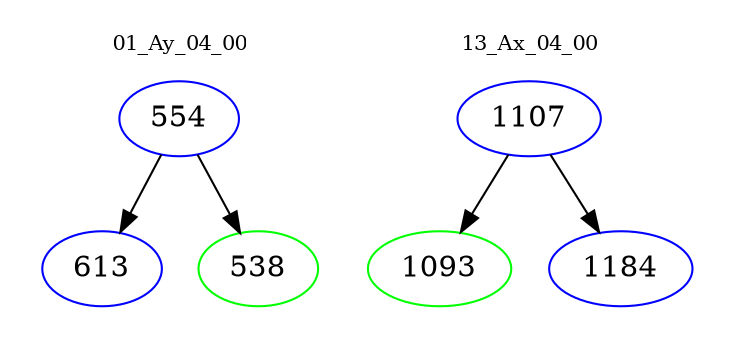 digraph{
subgraph cluster_0 {
color = white
label = "01_Ay_04_00";
fontsize=10;
T0_554 [label="554", color="blue"]
T0_554 -> T0_613 [color="black"]
T0_613 [label="613", color="blue"]
T0_554 -> T0_538 [color="black"]
T0_538 [label="538", color="green"]
}
subgraph cluster_1 {
color = white
label = "13_Ax_04_00";
fontsize=10;
T1_1107 [label="1107", color="blue"]
T1_1107 -> T1_1093 [color="black"]
T1_1093 [label="1093", color="green"]
T1_1107 -> T1_1184 [color="black"]
T1_1184 [label="1184", color="blue"]
}
}
